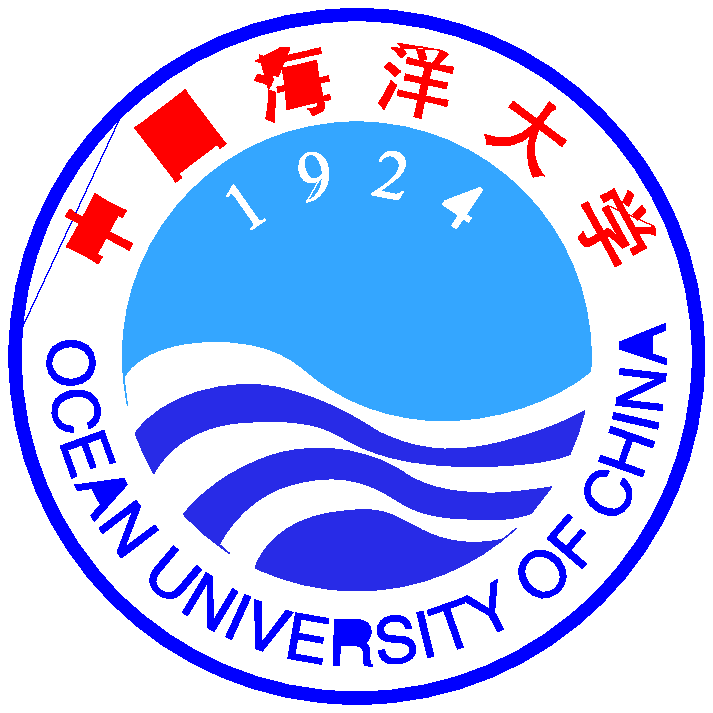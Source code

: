 % Converted from PostScript(TM) to MetaPost by pstoedit
% MetaPost backend contributed by Scott Pakin <pakin_AT_uiuc.edu>
% pstoedit is Copyright (C) 1993 - 2007 Wolfgang Glunz <wglunz34_AT_pstoedit.net>

% Generate structured PostScript
prologues := 1;

% Display a given string with its *baseline* at a given location
% and with a given rotation angle
vardef showtext(expr origin)(expr angle)(expr string) =
  draw string infont defaultfont scaled defaultscale
    rotated angle shifted origin;
enddef;

beginfig(1);
drawoptions (withcolor (0,0,1));
linecap := butt;
linejoin := mitered;
fill (212.602,505.727)..controls (190.742,483.863) and (177.23,453.684)..(177.227,420.328)
	..controls (177.23,386.969) and (190.742,356.789)..(212.602,334.926)
	..controls (234.465,313.066) and (264.645,299.555)..(298.008,299.555)
	..controls (331.355,299.555) and (361.539,313.066)..(383.406,334.926)
	..controls (405.258,356.789) and (418.77,386.969)..(418.77,420.328)
	..controls (418.77,453.684) and (405.258,483.863)..(383.406,505.727)
	..controls (361.539,527.586) and (331.355,541.098)..(298.008,541.102)
	..controls (264.645,541.098) and (234.465,527.586)..(212.602,505.727)
	--(172.738,420.328)..controls (172.746,489.5) and (228.82,545.582)..(298.008,545.582)
	..controls (367.18,545.582) and (423.258,489.5)..(423.27,420.328)
	..controls (423.258,351.145) and (367.18,295.07)..(298.008,295.062)
	..controls (228.82,295.07) and (172.746,351.145)..(172.738,420.328)
	--cycle;
fill (195.098,412.117)..controls (199.461,412.461) and (201.727,414.453)..(201.887,418.102)
	..controls (201.629,421.805) and (199.273,423.695)..(194.84,423.781)
	..controls (190.531,423.508) and (188.324,421.512)..(188.227,417.801)
	..controls (188.551,414.168) and (190.84,412.27)..(195.098,412.117)
	--(195.145,409.848)..controls (189.613,410.09) and (186.699,412.723)..(186.402,417.758)
	..controls (186.473,422.867) and (189.27,425.664)..(194.781,426.148)
	..controls (200.559,425.973) and (203.562,423.305)..(203.805,418.145)
	..controls (203.734,413.102) and (200.848,410.336)..(195.145,409.848)
	--cycle;
fill (201.555,394.305)--(201.145,396.457)..controls (203.246,397.414) and (204.09,399.148)..(203.672,401.672)
	..controls (202.824,405.094) and (200.277,406.465)..(196.02,405.766)
	..controls (191.484,404.898) and (189.57,402.648)..(190.266,399.008)
	..controls (190.805,396.516) and (192.617,395.254)..(195.719,395.23)
	--(196.129,393.078)..controls (191.887,392.953) and (189.309,394.961)..(188.391,399.117)
	..controls (187.652,403.922) and (190.016,406.906)..(195.484,408.078)
	..controls (201.012,408.891) and (204.371,406.879)..(205.547,402.035)
	..controls (206.168,398.133) and (204.84,395.559)..(201.555,394.305)
	--cycle;
fill (197.277,377.184)--(195.391,376.504)--(191.238,388.078)
	--(206.93,393.719)--(211.023,382.312)--(209.223,381.664)
	--(205.898,390.93)--(201.008,389.176)--(204.086,380.594)
	--(202.203,379.922)--(199.121,388.492)--(193.891,386.613)
	--(197.277,377.184)--cycle;
fill (204.691,373.109)--(207.156,368.535)--(212.484,374.207)
	--(212.441,374.281)--cycle;
fill (205.781,366.859)--(202.586,372.797)--(197.508,372.027)
	--(196.434,374.035)--(214.094,376.418)--(215.301,374.172)
	--(203.477,360.961)--(202.309,363.125)--(205.781,366.859)
	--cycle;
fill (214.465,351.465)--(225.207,359.609)--(226.531,357.867)
	--(213.246,347.797)--(211.703,349.828)--(217.324,364.727)
	--(217.273,364.801)--(206.531,356.652)--(205.207,358.395)
	--(218.492,368.465)--(220.145,366.289)--(214.465,351.465)
	--cycle;
fill (240.387,345.059)--(242.129,343.594)--(235.203,335.371)
	..controls (232.48,332.418) and (229.414,332.309)..(225.984,335.031)
	..controls (222.953,337.746) and (222.578,340.598)..(224.867,343.602)
	--(232.027,352.102)--(233.77,350.637)--(227.02,342.617)
	..controls (225.109,340.262) and (225.18,338.172)..(227.234,336.371)
	..controls (229.547,334.496) and (231.68,334.719)..(233.637,337.043)
	--(240.387,345.059)--cycle;
fill (246.371,325.152)--(253.297,336.723)--(255.172,335.598)
	--(246.613,321.289)--(244.422,322.602)--(244.074,338.523)
	--(243.992,338.57)--(237.07,326.996)--(235.195,328.121)
	--(243.758,342.43)--(246.098,341.023)--(246.371,325.152)
	--cycle;
fill (259.816,333.648)--(252.902,318.477)--(250.828,319.422)
	--(257.746,334.594)--(259.816,333.648)--cycle;
fill (263.559,316.992)--(272.633,328.949)--(275.047,328.141)
	--(263.988,314.258)--(261.652,315.035)--(261.137,332.781)
	--(263.559,331.973)--(263.559,316.992)--cycle;
fill (285.621,311.469)--(285.277,309.496)--(273.16,311.602)
	--(276.016,328.027)--(287.949,325.949)--(287.629,324.07)
	--(277.93,325.754)--(277.043,320.637)--(286.02,319.074)
	--(285.676,317.102)--(276.699,318.66)--(275.75,313.188)
	--(285.621,311.469)--cycle;
fill (292.148,323.906)--(292.047,318.172)--(297.328,318.074)
	..controls (299.57,318.039) and (300.715,318.988)..(300.746,320.93)
	..controls (300.781,322.809) and (299.805,323.77)..(297.801,323.805)
	--cycle;
fill (292.012,316.262)--(291.887,309.062)--(289.605,309.098)
	--(289.906,325.773)--(297.648,325.637)..controls (301.344,325.566) and (303.176,324.047)..(303.129,321.07)
	..controls (303.094,319.246) and (302.277,317.926)..(300.68,317.105)
	..controls (302.012,316.715) and (302.656,315.641)..(302.633,313.879)
	--(302.762,310.871)..controls (302.68,310.02) and (302.945,309.465)..(303.555,309.219)
	--(303.543,308.855)--(300.723,308.902)..controls (300.551,309.695) and (300.461,311.094)..(300.438,313.102)
	..controls (300.527,315.105) and (299.539,316.121)..(297.48,316.156)
	--(292.012,316.262)--cycle;
fill (317.676,322.562)--(315.602,322.281)..controls (315.188,324.367) and (313.656,325.297)..(311,325.055)
	..controls (308.535,324.656) and (307.434,323.527)..(307.688,321.664)
	..controls (307.848,320.457) and (308.605,319.855)..(309.953,319.855)
	--(314.797,319.41)..controls (317.34,319.145) and (318.777,317.809)..(319.109,315.398)
	..controls (319.469,312.324) and (317.512,310.434)..(313.266,309.73)
	..controls (310.918,309.414) and (309.191,309.668)..(308.102,310.504)
	..controls (306.777,311.238) and (306.016,312.547)..(305.82,314.422)
	--(307.984,314.715)..controls (308.387,312.191) and (310.066,311.105)..(313.023,311.445)
	..controls (315.914,311.898) and (317.262,313.031)..(317.074,314.848)
	..controls (317.109,316.383) and (315.766,317.211)..(313.059,317.34)
	--(309.527,317.59)..controls (307.086,317.934) and (305.738,319.098)..(305.465,321.082)
	..controls (305.199,324.355) and (306.902,326.309)..(310.562,326.93)
	..controls (314.703,327.488) and (317.074,326.031)..(317.676,322.562)
	--cycle;
fill (321.781,328.645)--(325.766,312.453)--(323.555,311.91)
	--(319.57,328.102)--(321.781,328.645)--cycle;
fill (323.969,327.016)--(323.324,328.816)--(336.039,333.32)
	--(336.672,331.52)--(331.355,329.633)--(336.281,315.723)
	--(334.223,314.988)--(329.285,328.902)--(323.969,327.016)
	--cycle;
fill (347.629,328.199)--(350.758,322.234)--(348.742,321.172)
	--(345.613,327.141)--(335.43,333.012)--(337.766,334.234)
	--(345.684,329.348)--(346.234,338.684)--(348.57,339.914)
	--(347.629,328.199)--cycle;
fill (369.332,345.703)..controls (366.305,348.875) and (363.336,349.367)..(360.402,347.188)
	..controls (357.711,344.645) and (357.73,341.625)..(360.461,338.133)
	..controls (363.406,334.973) and (366.34,334.523)..(369.273,336.789)
	..controls (371.887,339.34) and (371.91,342.309)..(369.332,345.703)
	--(371.07,347.184)..controls (374.383,342.738) and (374.176,338.816)..(370.461,335.402)
	..controls (366.453,332.227) and (362.531,332.625)..(358.664,336.598)
	..controls (355.145,341.188) and (355.316,345.195)..(359.156,348.645)
	..controls (363.117,351.773) and (367.09,351.289)..(371.07,347.184)
	--cycle;
fill (374.926,350.59)--(380.664,345.656)--(379.184,343.934)
	--(366.535,354.801)--(374.07,363.574)--(375.523,362.324)
	--(369.469,355.277)--(373.402,351.895)--(378.758,358.113)
	--(380.273,356.809)--(374.926,350.59)--cycle;
fill (388.941,378.984)--(387.895,377.062)..controls (385.66,377.66) and (383.898,376.855)..(382.621,374.648)
	..controls (381.094,371.469) and (382.188,368.793)..(385.914,366.617)
	..controls (389.965,364.402) and (392.875,364.922)..(394.66,368.172)
	..controls (395.832,370.434) and (395.234,372.566)..(392.852,374.555)
	--(393.898,376.473)..controls (397.262,373.875) and (397.973,370.688)..(396.039,366.895)
	..controls (393.543,362.719) and (389.812,361.918)..(384.855,364.496)
	..controls (380.066,367.391) and (378.77,371.082)..(380.941,375.57)
	..controls (382.945,378.973) and (385.613,380.109)..(388.941,378.984)
	--cycle;
fill (395.234,390.715)--(388.777,392.988)--(389.539,395.133)
	--(405.27,389.594)--(404.512,387.445)--(397.203,390.02)
	--(394.305,381.77)--(401.609,379.195)--(400.852,377.051)
	--(385.121,382.586)--(385.879,384.738)--(392.324,382.465)
	--(395.234,390.715)--cycle;
fill (390.527,400.117)--(406.777,396.379)--(406.27,394.16)
	--(390.02,397.895)--(390.527,400.117)--cycle;
fill (405.973,412.258)--(392.566,413.805)--(392.816,415.973)
	--(409.379,414.062)--(409.09,411.531)--(394.73,404.656)
	--(394.719,404.562)--(408.113,403.023)--(407.859,400.852)
	--(391.301,402.758)--(391.609,405.473)--(405.973,412.258)
	--cycle;
fill (402.543,421.762)--(402.348,426.957)--(395.062,424.215)
	--(395.074,424.121)--cycle;
fill (404.312,427.848)--(404.578,421.113)--(409.469,419.57)
	--(409.562,417.293)--(392.656,422.938)--(392.555,425.484)
	--(408.984,432.137)--(409.078,429.676)--(404.312,427.848)
	--cycle;
drawoptions (withcolor (0.203995,0.651001,1));
fill (298.008,504.742)..controls (251.383,504.742) and (213.586,466.949)..(213.586,420.324)
	..controls (213.586,414.305) and (214.23,408.434)..(215.426,402.766)
	--(214.195,412.711)..controls (214.195,412.711) and (219.152,424.617)..(243.965,425.613)
	..controls (268.77,426.602) and (277.203,416.93)..(282.41,412.961)
	..controls (287.629,408.988) and (301.266,398.816)..(324.336,397.328)
	..controls (347.41,395.844) and (370.23,405.02)..(381.137,414.195)
	--(382.242,415.09)..controls (382.348,416.828) and (382.414,418.57)..(382.414,420.324)
	..controls (382.414,466.949) and (344.625,504.742)..(298.008,504.742)
	--cycle;
drawoptions (withcolor (0.155743,0.167655,0.906694));
fill (305.98,393.109)..controls (302.945,394.594) and (290.102,404.52)..(270.258,408.988)
	..controls (251.359,413.242) and (227.539,406.227)..(218.238,392.684)
	..controls (220.012,387.562) and (222.27,382.664)..(224.949,378.039)
	..controls (225.062,378.301) and (232.602,395.078)..(257.234,396.562)
	..controls (282.051,398.051) and (287.133,394.168)..(294.312,390.277)
	..controls (301.48,386.395) and (314.051,380.109)..(343.645,380.711)
	..controls (361.762,381.078) and (370.574,383.344)..(374.695,385.047)
	..controls (377.008,390.066) and (378.836,395.344)..(380.137,400.824)
	..controls (374.555,397.637) and (364.188,392.816)..(347.41,388.898)
	..controls (329.629,384.742) and (317.027,387.738)..(305.98,393.109)
	--cycle;
fill (315.246,378.316)..controls (305.973,384.898) and (287.434,390.578)..(268.895,385.191)
	..controls (251.984,380.285) and (240.074,369.422)..(235.609,363.465)
	..controls (240.477,358.133) and (246.023,353.438)..(252.105,349.488)
	--(248.562,352.602)..controls (248.562,352.602) and (255.738,368.148)..(272.488,373.535)
	..controls (289.227,378.914) and (300.285,375.328)..(307.469,371.441)
	..controls (314.648,367.551) and (319.125,362.469)..(335.879,361.871)
	..controls (351.367,361.32) and (353.301,361.539)..(360.609,363.699)
	..controls (363.359,366.738) and (365.879,369.977)..(368.168,373.387)
	..controls (364.992,372.871) and (353.773,371.141)..(346.641,371.141)
	..controls (338.273,371.141) and (324.512,371.738)..(315.246,378.316)
	--cycle;
fill (323.016,357.09)..controls (309.262,363.668) and (308.363,367.25)..(288.328,363.965)
	..controls (270.848,361.094) and (263.387,350.48)..(261.371,344.246)
	..controls (272.453,338.902) and (284.883,335.906)..(298.008,335.906)
	..controls (320.195,335.906) and (340.367,344.484)..(355.441,358.48)
	--(350.828,354.695)..controls (350.828,354.695) and (336.777,350.508)..(323.016,357.09)
	--cycle;
drawoptions (withcolor (1,0,0));
fill (207.02,466.238)--(210.203,472.164)--(204.27,475.348)
	--(201.094,469.422)--cycle;
fill (199.926,467.246)--(196.691,461.223)--(202.617,458.039)
	--(205.859,464.062)--cycle;
fill (193.004,470.703)..controls (194.16,472.547) and (194.805,473.43)..(194.934,473.355)
	..controls (195,473.32) and (195.109,473.219)..(195.277,473.047)
	..controls (195.562,472.637) and (195.875,472.344)..(196.203,472.172)
	..controls (197.156,471.574) and (198.195,470.973)..(199.316,470.375)
	--(201.059,473.633)..controls (202.125,475.613) and (202.992,477.391)..(203.672,478.977)
	..controls (205.121,478.035) and (206.582,477.121)..(208.062,476.246)
	--(210.727,474.812)..controls (212.871,473.742) and (214.309,473.102)..(215.039,472.887)
	--(213.609,470.215)..controls (213.051,470.594) and (212.539,470.91)..(212.078,471.164)
	--(208.895,465.23)--(213.441,462.793)..controls (215.191,461.941) and (216.48,461.336)..(217.301,460.98)
	--(215.98,458.508)..controls (215.422,458.891) and (214.188,459.598)..(212.277,460.617)
	--(207.734,463.059)--(204.5,457.031)..controls (204.961,456.785) and (205.57,456.496)..(206.328,456.176)
	--(204.953,453.609)..controls (204.234,454.16) and (202.836,455.035)..(200.766,456.234)
	--(198.098,457.664)..controls (196.02,458.695) and (194.449,459.41)..(193.391,459.805)
	..controls (194.164,461.09) and (195.117,462.699)..(196.242,464.641)
	--(198.148,468.199)..controls (195.574,469.574) and (193.859,470.41)..(193.004,470.703)
	--cycle;
fill (237.758,502.195)..controls (238.445,502.156) and (239.484,501.906)..(240.859,501.453)
	--(239.754,499.203)..controls (239.645,499.215) and (239.449,499.297)..(239.145,499.445)
	..controls (237.98,499.867) and (237.184,500.113)..(236.762,500.172)
	--cycle;
fill (224.574,501.754)..controls (225.57,502.414) and (226.75,503.215)..(228.102,504.152)
	--(232.031,507.137)..controls (233.477,508.328) and (234.621,509.289)..(235.469,510.027)
	--(236.824,508.242)..controls (235.777,507.637) and (234.547,506.793)..(233.117,505.703)
	--(231.957,504.824)--(233.926,502.234)--(235.082,503.113)
	..controls (236.289,504.129) and (237.262,505.008)..(238.004,505.762)
	--(239.43,503.887)..controls (239.074,503.617) and (238.34,503.098)..(237.223,502.344)
	..controls (236.742,501.98) and (236.445,501.758)..(236.328,501.672)
	--(235.074,500.715)--(237.859,497.059)--(239.465,498.281)
	..controls (240.73,499.336) and (241.848,500.273)..(242.816,501.109)
	--(244.234,499.23)..controls (243.078,498.535) and (241.871,497.715)..(240.621,496.762)
	--(235.895,493.168)..controls (233.984,491.719) and (232.809,490.734)..(232.367,490.203)
	--(230.938,492.078)..controls (231.996,492.785) and (233.234,493.633)..(234.648,494.617)
	--(236.07,495.699)--(233.293,499.363)--(232.398,498.684)
	..controls (231.254,497.719) and (230.289,496.891)..(229.5,496.199)
	--(228.074,498.074)..controls (229.121,498.676) and (230.176,499.387)..(231.25,500.199)
	--(232.141,500.879)--(230.238,503.379)--(229.344,502.699)
	..controls (227.738,501.48) and (226.602,500.566)..(225.934,499.965)
	--cycle;
fill (235.469,512.988)--(221.363,502.27)--(232.633,487.449)
	--(246.734,498.168)--cycle;
fill (217.891,502.582)..controls (218.695,503.008) and (219.539,503.559)..(220.434,504.238)
	--(233.914,514.477)..controls (235.039,515.344) and (235.801,516.012)..(236.188,516.492)
	..controls (236.52,515.809) and (237.051,514.984)..(237.773,514.035)
	--(249.781,498.238)..controls (250.328,497.523) and (250.742,497.09)..(251.047,496.941)
	--(248.816,495.242)..controls (248.512,495.766) and (248.184,496.27)..(247.82,496.746)
	--(233.719,486.02)..controls (234.168,485.422) and (234.586,484.996)..(234.977,484.727)
	--(232.75,483.027)..controls (232.504,483.598) and (232.199,484.117)..(231.844,484.594)
	--(219.758,500.484)..controls (219.309,501.078) and (218.684,501.781)..(217.891,502.582)
	--cycle;
fill (278.414,516.805)..controls (278.516,516.672) and (278.672,516.477)..(278.887,516.223)
	..controls (279.875,515.215) and (280.488,514.508)..(280.73,514.105)
	--(278.742,512.742)..controls (278.258,513.855) and (277.574,514.895)..(276.668,515.844)
	--cycle;
fill (277.465,523.141)..controls (278.328,522.34) and (279.023,521.457)..(279.539,520.504)
	--(277.719,519.406)..controls (277.285,520.309) and (276.664,521.199)..(275.852,522.094)
	--cycle;
fill (274.867,511.539)--(283.742,513.508)--(282.75,518.461)
	--(274.32,516.586)--cycle;
fill (273.34,522.57)--(274.07,518.254)--(282.391,520.102)
	--(281.551,524.391)--cycle;
fill (270.969,531.688)..controls (273.023,531.766) and (274.008,531.637)..(273.918,531.312)
	..controls (273.938,531.238) and (273.891,531.113)..(273.773,530.941)
	..controls (273.379,530.309) and (273.012,529.543)..(272.684,528.629)
	--(280.121,530.281)..controls (280.488,530.359) and (281.285,530.574)..(282.512,530.926)
	..controls (283.672,531.184) and (284.441,531.355)..(284.805,531.434)
	--(285.27,529.352)..controls (284.449,529.246) and (282.871,528.938)..(280.535,528.422)
	--(272.004,526.52)..controls (271.898,526.27) and (271.738,525.965)..(271.516,525.605)
	..controls (271.414,525.359) and (271.25,524.898)..(271.02,524.238)
	..controls (272.066,524.312) and (273.219,524.492)..(274.461,524.766)
	--(278.613,525.695)..controls (280.719,526.234) and (282.344,526.68)..(283.492,527.004)
	..controls (283.547,526.789) and (283.637,526.195)..(283.773,525.23)
	..controls (283.914,524.266) and (283.977,523.629)..(283.973,523.324)
	--(284.465,520.559)..controls (285.633,520.82) and (286.719,521.102)..(287.73,521.402)
	--(288.168,519.434)..controls (287.559,519.375) and (286.465,519.168)..(284.855,518.812)
	--(285.711,513.945)..controls (286.293,514.074) and (287.121,514.301)..(288.203,514.613)
	--(288.617,512.754)..controls (288.316,512.688) and (287.801,512.609)..(287.051,512.523)
	..controls (286.547,512.406) and (286.211,512.332)..(286.07,512.305)
	..controls (286.465,510.555) and (286.406,509.434)..(285.902,508.934)
	..controls (284.922,508.18) and (283.645,507.551)..(282.07,507.051)
	..controls (281.859,508) and (281.297,508.797)..(280.391,509.434)
	..controls (283.207,509.527) and (284.402,510.324)..(283.992,511.844)
	--(278.414,510.602)..controls (275.801,509.945) and (273.918,509.449)..(272.77,509.117)
	..controls (272.641,511.383) and (272.48,513.684)..(272.27,516.016)
	..controls (270.52,515.621) and (269.648,515.395)..(269.66,515.32)
	--(269.23,517.285)--(272.094,517.809)..controls (271.691,521.016) and (271.312,523.074)..(270.957,523.992)
	..controls (270.34,522.629) and (269.867,521.641)..(269.547,521.039)
	..controls (268.918,521.43) and (268.109,521.637)..(267.113,521.641)
	..controls (269.039,524.676) and (270.324,528.023)..(270.969,531.688)
	--(266.238,516.281)--(268.719,515.453)..controls (268.719,512.695) and (268.559,509.098)..(268.238,504.668)
	--(265.203,505.941)..controls (265.91,508.629) and (266.254,512.074)..(266.238,516.281)
	--(262.867,528.855)..controls (264.234,528.547) and (265.934,527.816)..(267.953,526.66)
	--(266.637,524.297)..controls (265.18,525.348) and (263.465,526.16)..(261.508,526.719)
	--cycle;
fill (262.223,521.934)..controls (263.973,521.637) and (265.898,521.066)..(267.996,520.23)
	--(266.98,517.598)..controls (265.656,518.375) and (263.742,519.059)..(261.238,519.652)
	--(262.223,521.934)--cycle;
fill (328.156,530.59)..controls (329.824,529.855) and (330.758,529.348)..(330.93,529.082)
	..controls (330.906,529.008) and (330.758,528.852)..(330.48,528.605)
	..controls (329.457,527.746) and (328.422,526.672)..(327.387,525.363)
	--(328.918,525.035)..controls (330.184,524.848) and (331.473,524.645)..(332.809,524.438)
	--(332.336,522.246)..controls (332.047,522.309) and (331.574,522.414)..(330.918,522.551)
	..controls (329.84,522.855) and (328.996,523.07)..(328.422,523.195)
	--(324.91,523.945)--(324.086,520.102)--(326.395,519.617)
	..controls (328.664,519.133) and (330.09,518.863)..(330.699,518.812)
	--(330.23,516.617)..controls (329.652,516.82) and (328.285,517.148)..(326.086,517.613)
	--(323.668,518.133)--(322.809,514.07)--(326.316,513.324)
	..controls (327.777,513.012) and (329.297,512.766)..(330.859,512.594)
	--(330.379,510.285)..controls (328.801,510.773) and (327.316,511.164)..(325.926,511.461)
	--(322.414,512.207)--(321.875,509.68)..controls (321.52,508) and (321.301,506.785)..(321.219,506.039)
	--(318.582,506.602)..controls (318.652,506.895) and (318.758,507.402)..(318.918,508.141)
	..controls (319.184,509.07) and (319.379,509.758)..(319.469,510.199)
	--(319.996,512.719)--(317.594,513.23)..controls (315.027,513.773) and (313.336,514.094)..(312.52,514.191)
	--(312.969,516.273)..controls (313.473,516.164) and (314.453,515.922)..(315.902,515.535)
	..controls (316.926,515.32) and (317.582,515.18)..(317.867,515.117)
	--(320.402,514.582)--(321.254,518.641)--(319.066,519.105)
	..controls (317.234,519.496) and (315.914,519.738)..(315.098,519.836)
	--(315.559,522.035)..controls (316.27,521.797) and (317.582,521.488)..(319.48,521.086)
	--(321.68,520.617)--(322.496,524.457)--(319.422,525.105)
	..controls (317.66,525.48) and (316.453,525.699)..(315.773,525.762)
	--(316.246,527.961)..controls (317.824,527.473) and (319.008,527.141)..(319.812,526.973)
	--(320.699,526.785)..controls (320.379,528.531) and (319.895,530.051)..(319.25,531.332)
	--(321.656,531.855)..controls (322.496,529.688) and (322.98,528.207)..(323.117,527.414)
	--(320.918,526.738)--(325.305,525.805)..controls (326.523,527.23) and (327.469,528.824)..(328.156,530.59)
	--(312.531,533.105)..controls (314.062,531.707) and (315.164,530.441)..(315.844,529.309)
	--(313.91,527.766)..controls (312.988,529.184) and (311.84,530.422)..(310.461,531.48)
	--cycle;
fill (309.586,526.281)..controls (311.125,525.262) and (312.531,524.121)..(313.785,522.863)
	--(311.727,521.238)..controls (310.426,522.66) and (309.125,523.742)..(307.824,524.473)
	--cycle;
fill (310.344,519.582)--(312.277,517.914)..controls (310.262,513.828) and (308.777,510.973)..(307.824,509.348)
	--(305.754,511.504)..controls (307.234,513.402) and (308.758,516.098)..(310.344,519.582)
	--cycle;
fill (367.238,511.961)..controls (369.043,510.617) and (369.852,509.828)..(369.676,509.59)
	..controls (369.586,509.469) and (369.41,509.363)..(369.16,509.273)
	..controls (368.457,508.957) and (367.766,508.348)..(367.098,507.449)
	--(364.75,504.309)--(368.977,501.152)..controls (371.137,499.543) and (372.621,498.531)..(373.43,498.113)
	--(371.746,495.867)..controls (371,496.613) and (369.605,497.746)..(367.57,499.266)
	--(363.703,502.148)..controls (360.68,495.832) and (361.277,490.203)..(365.523,485.266)
	..controls (364.418,485.531) and (363.094,485.395)..(361.574,484.852)
	..controls (358.859,490.703) and (358.652,495.934)..(360.977,500.543)
	..controls (357.039,496.395) and (351.633,495.152)..(344.773,496.82)
	..controls (344.785,497.84) and (344.496,499.031)..(343.934,500.387)
	..controls (350.652,497.523) and (356.469,498.684)..(361.367,503.891)
	--(356.512,507.504)..controls (354.773,508.805) and (353.531,509.641)..(352.781,510.008)
	--(354.465,512.258)..controls (355.086,511.602) and (356.27,510.625)..(358.008,509.328)
	--(362.863,505.711)--(365.742,509.578)..controls (366.328,510.355) and (366.777,511.09)..(367.109,511.781)
	..controls (367.156,511.84) and (367.203,511.895)..(367.238,511.961)
	--cycle;
fill (402.047,472.734)..controls (401.793,472.254) and (400.805,471.113)..(399.066,469.309)
	--(397.434,471.355)..controls (398.273,472.152) and (399.32,473.277)..(400.574,474.73)
	--cycle;
fill (397.664,478.637)..controls (397.434,477.652) and (396.801,476.246)..(395.766,474.398)
	--(393.75,475.98)..controls (394.66,477.418) and (395.281,478.781)..(395.605,480.066)
	--cycle;
fill (405.281,467.086)..controls (405.5,465.59) and (405.578,464.52)..(405.5,463.879)
	..controls (405.43,463.844) and (405.316,463.902)..(405.145,464.07)
	..controls (404.695,464.254) and (404.336,464.359)..(404.07,464.383)
	..controls (402.59,464.59) and (400.988,464.727)..(399.238,464.797)
	--(400.746,462.047)..controls (401.07,461.453) and (401.508,460.75)..(402.035,459.934)
	..controls (402.207,459.605) and (402.324,459.41)..(402.359,459.348)
	..controls (402.059,459.266) and (401.254,458.867)..(399.953,458.148)
	..controls (399.48,457.895) and (398.883,457.523)..(398.137,457.027)
	..controls (397.871,456.879) and (397.711,456.793)..(397.641,456.758)
	--(396.398,459.02)..controls (396.57,459.023) and (397.535,459.512)..(399.309,460.48)
	--(389.977,477.488)..controls (387.938,476.379) and (386.949,475.785)..(386.984,475.723)
	--(385.684,478.078)..controls (385.754,478.113) and (385.879,478.191)..(386.086,478.293)
	..controls (386.867,478.559) and (387.629,478.887)..(388.355,479.281)
	..controls (389.664,480.004) and (390.461,480.484)..(390.758,480.734)
	..controls (390.941,480.238) and (391.336,479.348)..(391.953,478.07)
	--(398.109,466.859)..controls (400.332,466.543) and (402.715,466.617)..(405.281,467.086)
	--(388.48,474.621)..controls (388.516,474.559) and (388.586,474.426)..(388.699,474.23)
	..controls (389.172,473.047) and (389.723,471.895)..(390.332,470.777)
	--(394.703,462.816)..controls (395.418,461.504) and (395.867,460.773)..(396.039,460.605)
	--(393.684,459.316)..controls (392.656,460.547) and (391.035,462.039)..(388.789,463.793)
	--(387.902,463.309)--(390.871,457.902)..controls (391.586,456.59) and (392.336,455.383)..(393.117,454.27)
	..controls (393.23,454.074) and (393.301,453.941)..(393.336,453.887)
	--(390.977,452.586)..controls (390.941,452.652) and (390.871,452.781)..(390.758,452.984)
	..controls (390.238,454.23) and (389.664,455.445)..(389.02,456.633)
	--(385.891,462.328)--(382.152,460.277)..controls (380.758,459.086) and (379.262,460.02)..(377.676,463.07)
	..controls (378.562,463.805) and (379.148,464.598)..(379.445,465.445)
	..controls (380.309,463.102) and (381.023,462.176)..(381.609,462.664)
	--(384.754,464.398)--(381.035,471.176)..controls (380.598,471.965) and (379.977,472.941)..(379.172,474.117)
	..controls (378.984,474.445) and (378.871,474.641)..(378.836,474.711)
	--(381.195,475.996)..controls (381.23,475.934) and (381.355,475.703)..(381.574,475.312)
	..controls (382.16,473.926) and (382.633,472.914)..(383.004,472.258)
	--(386.719,465.473)--(388.492,466.441)..controls (389.598,465.516) and (390.84,464.41)..(392.23,463.121)
	--(388.562,469.809)..controls (387.949,470.922) and (387.262,472.031)..(386.477,473.137)
	--(386.316,473.438)--(388.48,474.621)--cycle;
drawoptions (withcolor (1,1,1));
fill (251.156,477.961)--(253.34,481.902)--(253.664,482.133)
	--(261.734,470.637)..controls (262.27,469.871) and (262.629,469.422)..(262.824,469.277)
	..controls (263.02,469.133) and (263.254,469.082)..(263.527,469.121)
	..controls (263.797,469.164) and (264.242,469.395)..(264.867,469.812)
	--(265.133,469.438)--(260.008,465.848)--(259.746,466.223)
	..controls (260.383,466.684) and (260.754,467.035)..(260.875,467.266)
	..controls (260.996,467.488) and (261.035,467.711)..(260.996,467.926)
	..controls (260.957,468.145) and (260.645,468.656)..(260.074,469.473)
	--(254.922,476.824)..controls (254.223,477.816) and (253.746,478.434)..(253.48,478.66)
	..controls (253.285,478.848) and (253.086,478.945)..(252.895,478.953)
	..controls (252.699,478.969) and (252.516,478.914)..(252.344,478.793)
	..controls (252.094,478.617) and (251.824,478.277)..(251.523,477.758)
	--(251.156,477.961)--cycle;
fill (285.605,485.801)..controls (285.535,486.871) and (285.434,487.719)..(285.301,488.344)
	..controls (285.133,489.121) and (284.828,489.926)..(284.367,490.773)
	..controls (283.918,491.617) and (283.395,492.23)..(282.809,492.609)
	..controls (282.23,492.988) and (281.625,493.109)..(281.016,492.984)
	..controls (280.293,492.828) and (279.742,492.379)..(279.34,491.625)
	..controls (278.941,490.871) and (278.875,489.863)..(279.141,488.598)
	..controls (279.496,486.91) and (280.133,485.664)..(281.043,484.863)
	..controls (281.711,484.289) and (282.422,484.074)..(283.184,484.238)
	..controls (283.551,484.316) and (283.965,484.496)..(284.434,484.777)
	..controls (284.898,485.059) and (285.293,485.406)..(285.605,485.801)
	--(279.934,475.871)--(279.84,476.312)..controls (280.875,476.551) and (281.789,476.992)..(282.59,477.656)
	..controls (283.391,478.312) and (284.082,479.312)..(284.672,480.656)
	..controls (285.262,482) and (285.57,483.402)..(285.605,484.875)
	..controls (284.52,483.801) and (283.465,483.16)..(282.453,482.941)
	..controls (281.309,482.699) and (280.234,482.938)..(279.23,483.648)
	..controls (278.23,484.359) and (277.574,485.449)..(277.27,486.91)
	..controls (276.961,488.34) and (277.102,489.691)..(277.684,490.977)
	..controls (278.387,492.535) and (279.523,493.484)..(281.109,493.816)
	..controls (282.445,494.098) and (283.707,493.789)..(284.891,492.887)
	..controls (286.352,491.762) and (287.281,490.199)..(287.707,488.191)
	..controls (288.086,486.383) and (288.008,484.598)..(287.441,482.852)
	..controls (286.891,481.094) and (285.93,479.543)..(284.559,478.172)
	..controls (283.453,477.055) and (282.141,476.332)..(280.617,476.016)
	--(279.934,475.871)--cycle;
fill (314.672,479.559)--(312.91,476.641)--(303.289,478.516)
	--(303.371,478.969)..controls (306.707,480.996) and (309.113,482.719)..(310.586,484.129)
	..controls (312.07,485.543) and (312.934,486.926)..(313.195,488.281)
	..controls (313.402,489.316) and (313.242,490.227)..(312.75,491.02)
	..controls (312.242,491.809) and (311.551,492.293)..(310.664,492.465)
	..controls (309.859,492.621) and (309.102,492.523)..(308.375,492.18)
	..controls (307.641,491.832) and (307.027,491.238)..(306.559,490.395)
	--(306.105,490.48)..controls (306.594,491.926) and (307.34,492.965)..(308.316,493.594)
	..controls (309.309,494.227) and (310.426,494.422)..(311.668,494.18)
	..controls (312.988,493.922) and (314.016,493.281)..(314.73,492.258)
	..controls (315.453,491.227) and (315.695,490.141)..(315.477,488.988)
	..controls (315.312,488.16) and (314.957,487.371)..(314.418,486.617)
	..controls (313.566,485.438) and (312.336,484.246)..(310.723,483.059)
	..controls (308.297,481.262) and (306.789,480.191)..(306.199,479.836)
	--(310.461,479.008)..controls (311.332,478.836) and (311.941,478.746)..(312.312,478.746)
	..controls (312.668,478.742) and (313.016,478.812)..(313.324,478.953)
	..controls (313.645,479.094) and (313.945,479.328)..(314.223,479.645)
	--(314.672,479.559)--cycle;
fill (335.637,472.527)--(340.273,479.359)--(330.816,475.809)
	--cycle;
fill (339.156,470.141)--(338.18,468.695)--(336.328,469.949)
	--(333.863,466.32)--(332.195,467.461)--(334.656,471.09)
	--(328.836,475.047)--(329.723,476.344)--(342.289,481.117)
	--(343.406,480.359)--(337.305,471.395)--(339.156,470.141)
	--cycle;
endfig;
end
